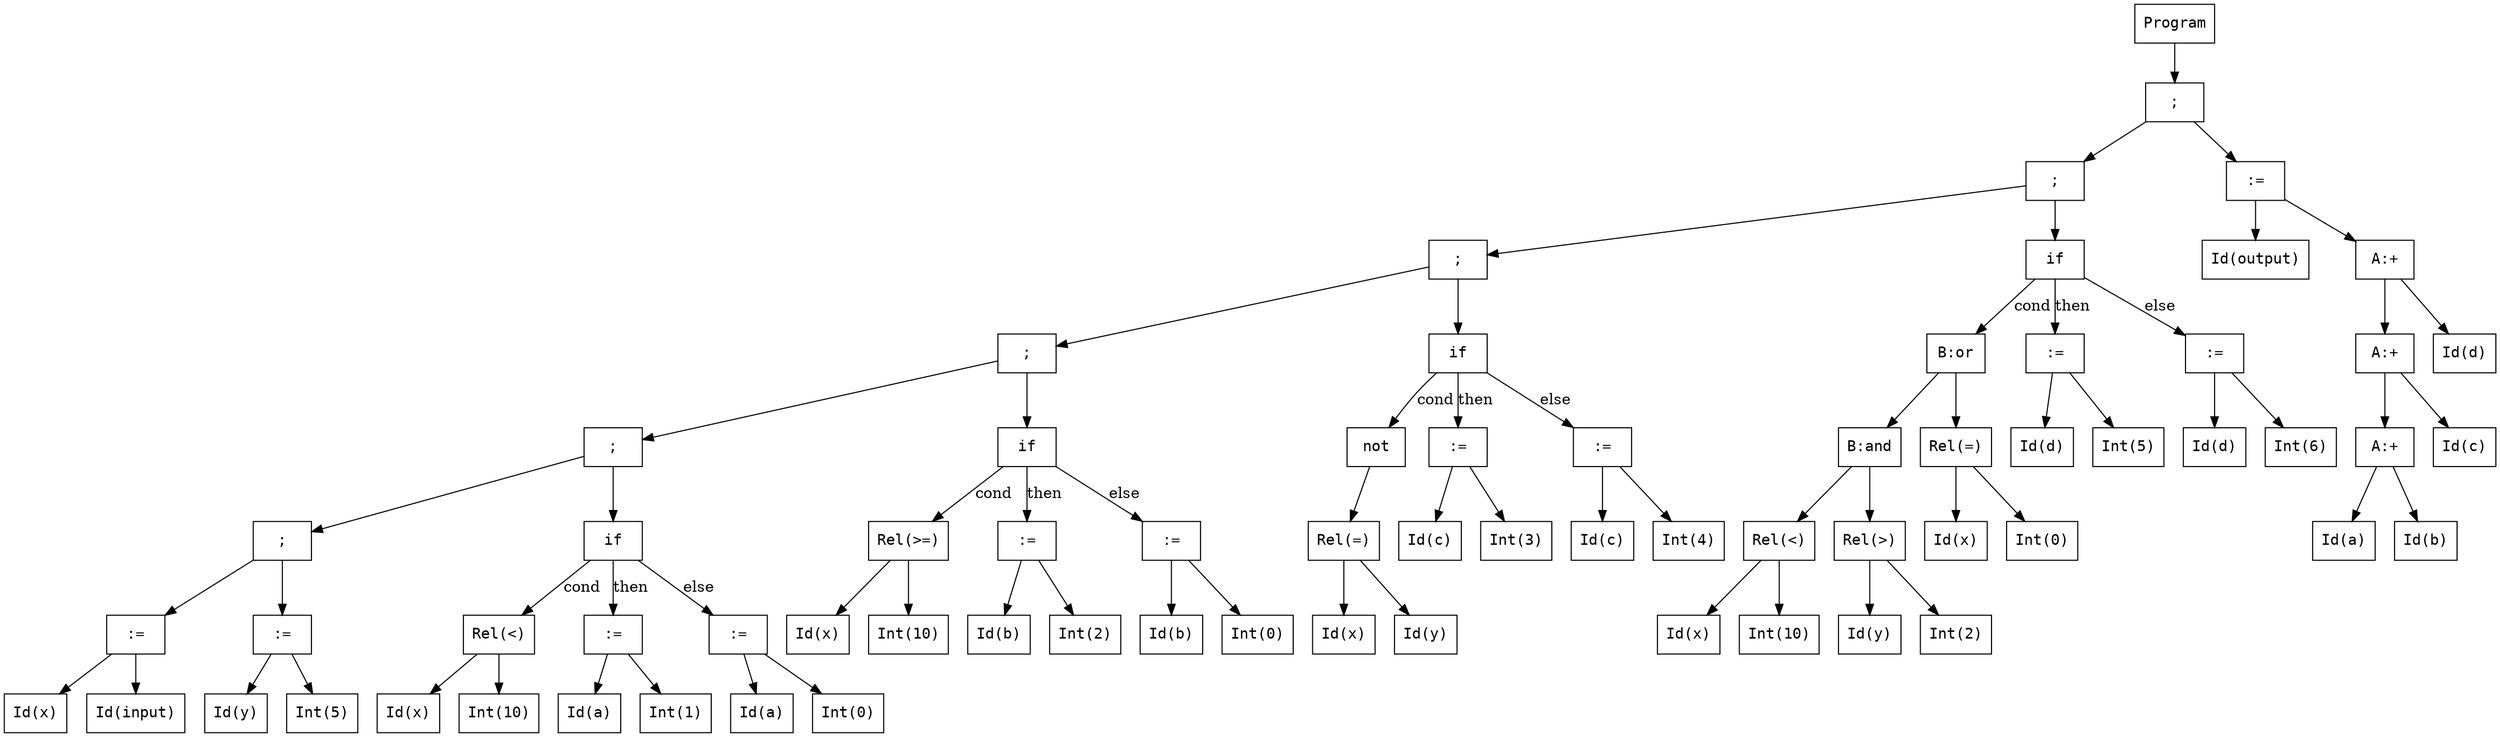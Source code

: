 digraph AST {
  node [shape=box, fontname="Courier"];
  n1 [label="Program"];
  n2 [label=";"];
  n3 [label=";"];
  n4 [label=";"];
  n5 [label=";"];
  n6 [label=";"];
  n7 [label=";"];
  n8 [label=":="];
  n9 [label="Id(x)"];
  n10 [label="Id(input)"];
  n8 -> n9;
  n8 -> n10;
  n11 [label=":="];
  n12 [label="Id(y)"];
  n13 [label="Int(5)"];
  n11 -> n12;
  n11 -> n13;
  n7 -> n8;
  n7 -> n11;
  n14 [label="if"];
  n15 [label="Rel(<)"];
  n16 [label="Id(x)"];
  n17 [label="Int(10)"];
  n15 -> n16;
  n15 -> n17;
  n18 [label=":="];
  n19 [label="Id(a)"];
  n20 [label="Int(1)"];
  n18 -> n19;
  n18 -> n20;
  n21 [label=":="];
  n22 [label="Id(a)"];
  n23 [label="Int(0)"];
  n21 -> n22;
  n21 -> n23;
  n14 -> n15 [label="cond"];
  n14 -> n18 [label="then"];
  n14 -> n21 [label="else"];
  n6 -> n7;
  n6 -> n14;
  n24 [label="if"];
  n25 [label="Rel(>=)"];
  n26 [label="Id(x)"];
  n27 [label="Int(10)"];
  n25 -> n26;
  n25 -> n27;
  n28 [label=":="];
  n29 [label="Id(b)"];
  n30 [label="Int(2)"];
  n28 -> n29;
  n28 -> n30;
  n31 [label=":="];
  n32 [label="Id(b)"];
  n33 [label="Int(0)"];
  n31 -> n32;
  n31 -> n33;
  n24 -> n25 [label="cond"];
  n24 -> n28 [label="then"];
  n24 -> n31 [label="else"];
  n5 -> n6;
  n5 -> n24;
  n34 [label="if"];
  n35 [label="not"];
  n36 [label="Rel(=)"];
  n37 [label="Id(x)"];
  n38 [label="Id(y)"];
  n36 -> n37;
  n36 -> n38;
  n35 -> n36;
  n39 [label=":="];
  n40 [label="Id(c)"];
  n41 [label="Int(3)"];
  n39 -> n40;
  n39 -> n41;
  n42 [label=":="];
  n43 [label="Id(c)"];
  n44 [label="Int(4)"];
  n42 -> n43;
  n42 -> n44;
  n34 -> n35 [label="cond"];
  n34 -> n39 [label="then"];
  n34 -> n42 [label="else"];
  n4 -> n5;
  n4 -> n34;
  n45 [label="if"];
  n46 [label="B:or"];
  n47 [label="B:and"];
  n48 [label="Rel(<)"];
  n49 [label="Id(x)"];
  n50 [label="Int(10)"];
  n48 -> n49;
  n48 -> n50;
  n51 [label="Rel(>)"];
  n52 [label="Id(y)"];
  n53 [label="Int(2)"];
  n51 -> n52;
  n51 -> n53;
  n47 -> n48;
  n47 -> n51;
  n54 [label="Rel(=)"];
  n55 [label="Id(x)"];
  n56 [label="Int(0)"];
  n54 -> n55;
  n54 -> n56;
  n46 -> n47;
  n46 -> n54;
  n57 [label=":="];
  n58 [label="Id(d)"];
  n59 [label="Int(5)"];
  n57 -> n58;
  n57 -> n59;
  n60 [label=":="];
  n61 [label="Id(d)"];
  n62 [label="Int(6)"];
  n60 -> n61;
  n60 -> n62;
  n45 -> n46 [label="cond"];
  n45 -> n57 [label="then"];
  n45 -> n60 [label="else"];
  n3 -> n4;
  n3 -> n45;
  n63 [label=":="];
  n64 [label="Id(output)"];
  n65 [label="A:+"];
  n66 [label="A:+"];
  n67 [label="A:+"];
  n68 [label="Id(a)"];
  n69 [label="Id(b)"];
  n67 -> n68;
  n67 -> n69;
  n70 [label="Id(c)"];
  n66 -> n67;
  n66 -> n70;
  n71 [label="Id(d)"];
  n65 -> n66;
  n65 -> n71;
  n63 -> n64;
  n63 -> n65;
  n2 -> n3;
  n2 -> n63;
  n1 -> n2;
}
